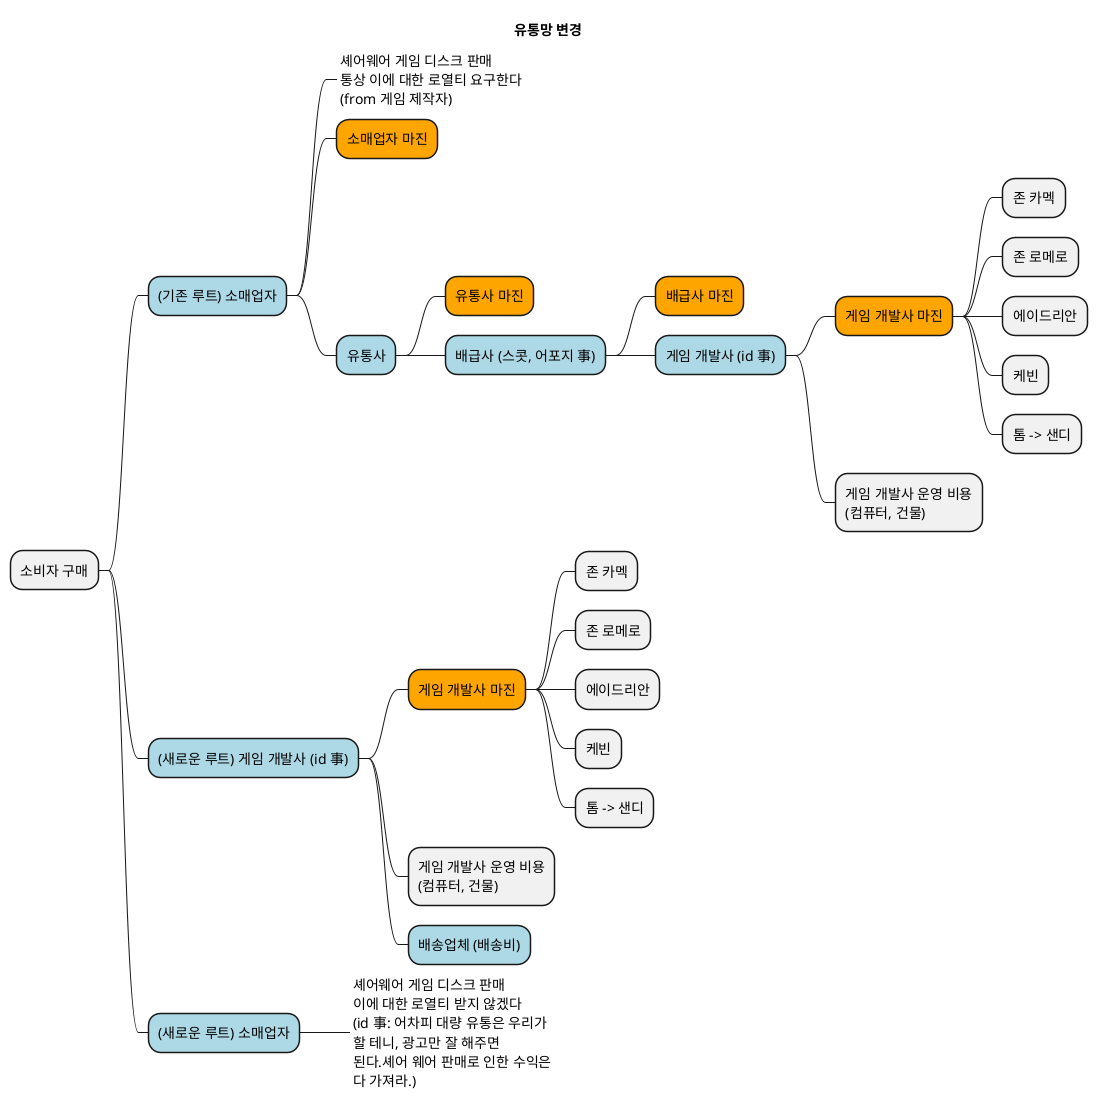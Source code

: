 @startmindmap
title 유통망 변경

<style>
mindmapDiagram {
    .silver {
        BackgroundColor silver
    }
    .green {
        BackgroundColor lightgreen
    }
    .orange {
        BackgroundColor #FFA500
    }
    .rose {
        BackgroundColor #FFBBCC
    }
    .blue {
        BackgroundColor lightblue
    }
    .white {
        BackgroundColor #FFFFFF
    }
}
node {
    MaximumWidth 200
}
rootNode {
    MaximumWidth 130
}
</style>

* 소비자 구매
** (기존 루트) 소매업자 <<blue>>
***_ 셰어웨어 게임 디스크 판매\n통상 이에 대한 로열티 요구한다\n(from 게임 제작자)
*** 소매업자 마진 <<orange>>
*** 유통사 <<blue>>
**** 유통사 마진 <<orange>>
**** 배급사 (스콧, 어포지 事) <<blue>>
***** 배급사 마진 <<orange>>
***** 게임 개발사 (id 事) <<blue>>
****** 게임 개발사 마진 <<orange>>
******* 존 카멕
******* 존 로메로
******* 에이드리안
******* 케빈
******* 톰 -> 샌디
****** 게임 개발사 운영 비용\n(컴퓨터, 건물)

** (새로운 루트) 게임 개발사 (id 事) <<blue>>
*** 게임 개발사 마진 <<orange>>
**** 존 카멕
**** 존 로메로
**** 에이드리안
**** 케빈
**** 톰 -> 샌디
*** 게임 개발사 운영 비용\n(컴퓨터, 건물)
*** 배송업체 (배송비) <<blue>>
** (새로운 루트) 소매업자 <<blue>>
***_ 셰어웨어 게임 디스크 판매\n이에 대한 로열티 받지 않겠다\n(id 事: 어차피 대량 유통은 우리가 할 테니, 광고만 잘 해주면 된다.셰어 웨어 판매로 인한 수익은 다 가져라.)

@endmindmap